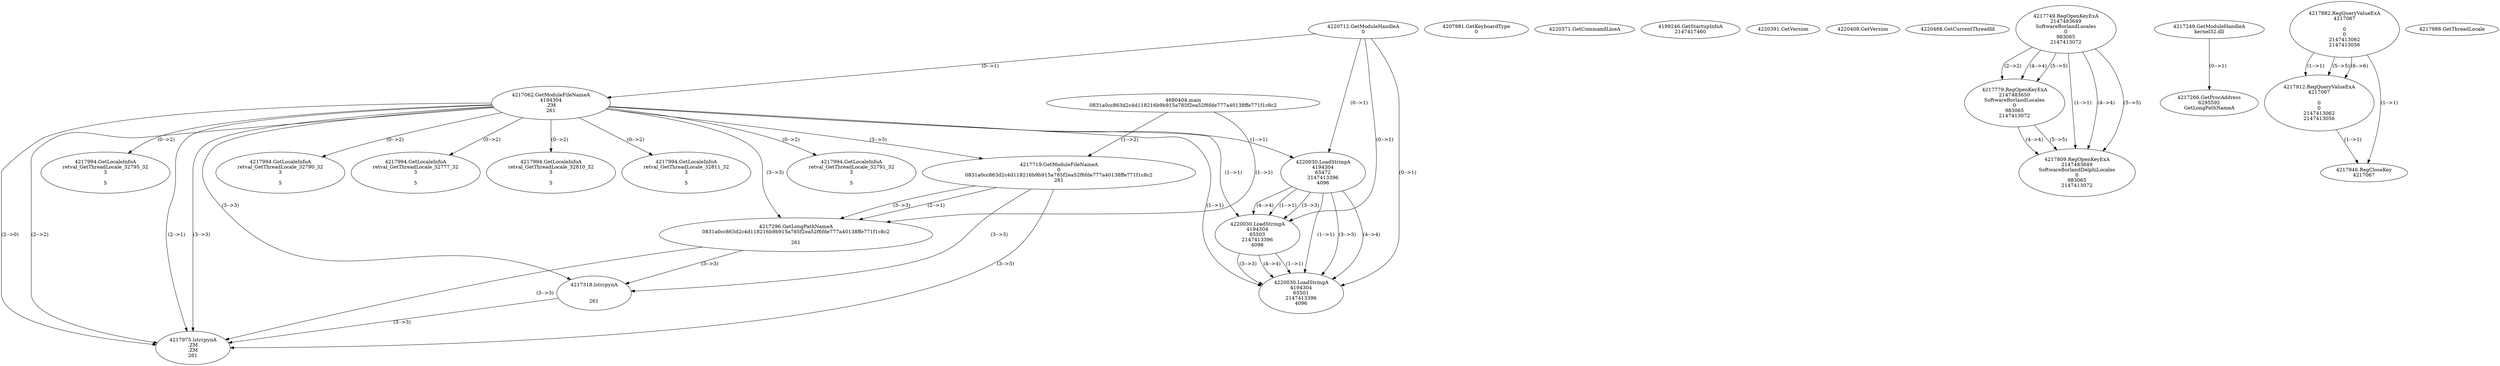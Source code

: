 // Global SCDG with merge call
digraph {
	0 [label="4690404.main
0831a0cc863d2c4d118216b9b915a785f2ea52f6fde777a40138ffe771f1c8c2"]
	1 [label="4220712.GetModuleHandleA
0"]
	2 [label="4207981.GetKeyboardType
0"]
	3 [label="4220371.GetCommandLineA
"]
	4 [label="4199246.GetStartupInfoA
2147417460"]
	5 [label="4220391.GetVersion
"]
	6 [label="4220408.GetVersion
"]
	7 [label="4220468.GetCurrentThreadId
"]
	8 [label="4217062.GetModuleFileNameA
4194304
.ZM
261"]
	1 -> 8 [label="(0-->1)"]
	9 [label="4217719.GetModuleFileNameA
0
0831a0cc863d2c4d118216b9b915a785f2ea52f6fde777a40138ffe771f1c8c2
261"]
	0 -> 9 [label="(1-->2)"]
	8 -> 9 [label="(3-->3)"]
	10 [label="4217749.RegOpenKeyExA
2147483649
Software\Borland\Locales
0
983065
2147413072"]
	11 [label="4217779.RegOpenKeyExA
2147483650
Software\Borland\Locales
0
983065
2147413072"]
	10 -> 11 [label="(2-->2)"]
	10 -> 11 [label="(4-->4)"]
	10 -> 11 [label="(5-->5)"]
	12 [label="4217809.RegOpenKeyExA
2147483649
Software\Borland\Delphi\Locales
0
983065
2147413072"]
	10 -> 12 [label="(1-->1)"]
	10 -> 12 [label="(4-->4)"]
	11 -> 12 [label="(4-->4)"]
	10 -> 12 [label="(5-->5)"]
	11 -> 12 [label="(5-->5)"]
	13 [label="4217249.GetModuleHandleA
kernel32.dll"]
	14 [label="4217266.GetProcAddress
6295592
GetLongPathNameA"]
	13 -> 14 [label="(0-->1)"]
	15 [label="4217296.GetLongPathNameA
0831a0cc863d2c4d118216b9b915a785f2ea52f6fde777a40138ffe771f1c8c2

261"]
	0 -> 15 [label="(1-->1)"]
	9 -> 15 [label="(2-->1)"]
	8 -> 15 [label="(3-->3)"]
	9 -> 15 [label="(3-->3)"]
	16 [label="4217318.lstrcpynA


261"]
	8 -> 16 [label="(3-->3)"]
	9 -> 16 [label="(3-->3)"]
	15 -> 16 [label="(3-->3)"]
	17 [label="4217882.RegQueryValueExA
4217067

0
0
2147413062
2147413056"]
	18 [label="4217912.RegQueryValueExA
4217067

0
0
2147413062
2147413056"]
	17 -> 18 [label="(1-->1)"]
	17 -> 18 [label="(5-->5)"]
	17 -> 18 [label="(6-->6)"]
	19 [label="4217946.RegCloseKey
4217067"]
	17 -> 19 [label="(1-->1)"]
	18 -> 19 [label="(1-->1)"]
	20 [label="4217975.lstrcpynA
.ZM
.ZM
261"]
	8 -> 20 [label="(2-->1)"]
	8 -> 20 [label="(2-->2)"]
	8 -> 20 [label="(3-->3)"]
	9 -> 20 [label="(3-->3)"]
	15 -> 20 [label="(3-->3)"]
	16 -> 20 [label="(3-->3)"]
	8 -> 20 [label="(2-->0)"]
	21 [label="4217988.GetThreadLocale
"]
	22 [label="4217994.GetLocaleInfoA
retval_GetThreadLocale_32795_32
3

5"]
	8 -> 22 [label="(0-->2)"]
	23 [label="4220030.LoadStringA
4194304
65472
2147413396
4096"]
	1 -> 23 [label="(0-->1)"]
	8 -> 23 [label="(1-->1)"]
	24 [label="4220030.LoadStringA
4194304
65503
2147413396
4096"]
	1 -> 24 [label="(0-->1)"]
	8 -> 24 [label="(1-->1)"]
	23 -> 24 [label="(1-->1)"]
	23 -> 24 [label="(3-->3)"]
	23 -> 24 [label="(4-->4)"]
	25 [label="4220030.LoadStringA
4194304
65501
2147413396
4096"]
	1 -> 25 [label="(0-->1)"]
	8 -> 25 [label="(1-->1)"]
	23 -> 25 [label="(1-->1)"]
	24 -> 25 [label="(1-->1)"]
	23 -> 25 [label="(3-->3)"]
	24 -> 25 [label="(3-->3)"]
	23 -> 25 [label="(4-->4)"]
	24 -> 25 [label="(4-->4)"]
	26 [label="4217994.GetLocaleInfoA
retval_GetThreadLocale_32790_32
3

5"]
	8 -> 26 [label="(0-->2)"]
	27 [label="4217994.GetLocaleInfoA
retval_GetThreadLocale_32777_32
3

5"]
	8 -> 27 [label="(0-->2)"]
	28 [label="4217994.GetLocaleInfoA
retval_GetThreadLocale_32810_32
3

5"]
	8 -> 28 [label="(0-->2)"]
	29 [label="4217994.GetLocaleInfoA
retval_GetThreadLocale_32811_32
3

5"]
	8 -> 29 [label="(0-->2)"]
	30 [label="4217994.GetLocaleInfoA
retval_GetThreadLocale_32791_32
3

5"]
	8 -> 30 [label="(0-->2)"]
}

